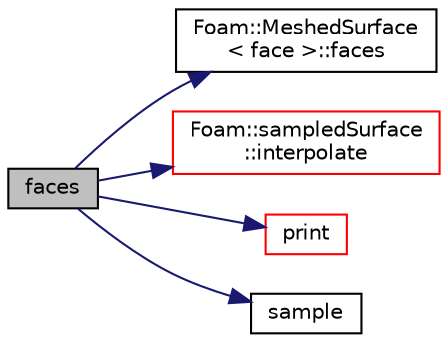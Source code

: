 digraph "faces"
{
  bgcolor="transparent";
  edge [fontname="Helvetica",fontsize="10",labelfontname="Helvetica",labelfontsize="10"];
  node [fontname="Helvetica",fontsize="10",shape=record];
  rankdir="LR";
  Node1 [label="faces",height=0.2,width=0.4,color="black", fillcolor="grey75", style="filled", fontcolor="black"];
  Node1 -> Node2 [color="midnightblue",fontsize="10",style="solid",fontname="Helvetica"];
  Node2 [label="Foam::MeshedSurface\l\< face \>::faces",height=0.2,width=0.4,color="black",URL="$a01497.html#a24383e354eec6ecd526b67a58e5aa971",tooltip="Return const access to the faces. "];
  Node1 -> Node3 [color="midnightblue",fontsize="10",style="solid",fontname="Helvetica"];
  Node3 [label="Foam::sampledSurface\l::interpolate",height=0.2,width=0.4,color="red",URL="$a02295.html#abda65af9915532584cc22024a2e1a35e",tooltip="Interpolation requested for surface. "];
  Node1 -> Node4 [color="midnightblue",fontsize="10",style="solid",fontname="Helvetica"];
  Node4 [label="print",height=0.2,width=0.4,color="red",URL="$a02298.html#a396408e517abe1f8cae9d2844a18ad1e",tooltip="Write. "];
  Node1 -> Node5 [color="midnightblue",fontsize="10",style="solid",fontname="Helvetica"];
  Node5 [label="sample",height=0.2,width=0.4,color="black",URL="$a02298.html#a1b4e1af76eb28f1024522ae1fb74402d",tooltip="Sample field on surface. "];
}
